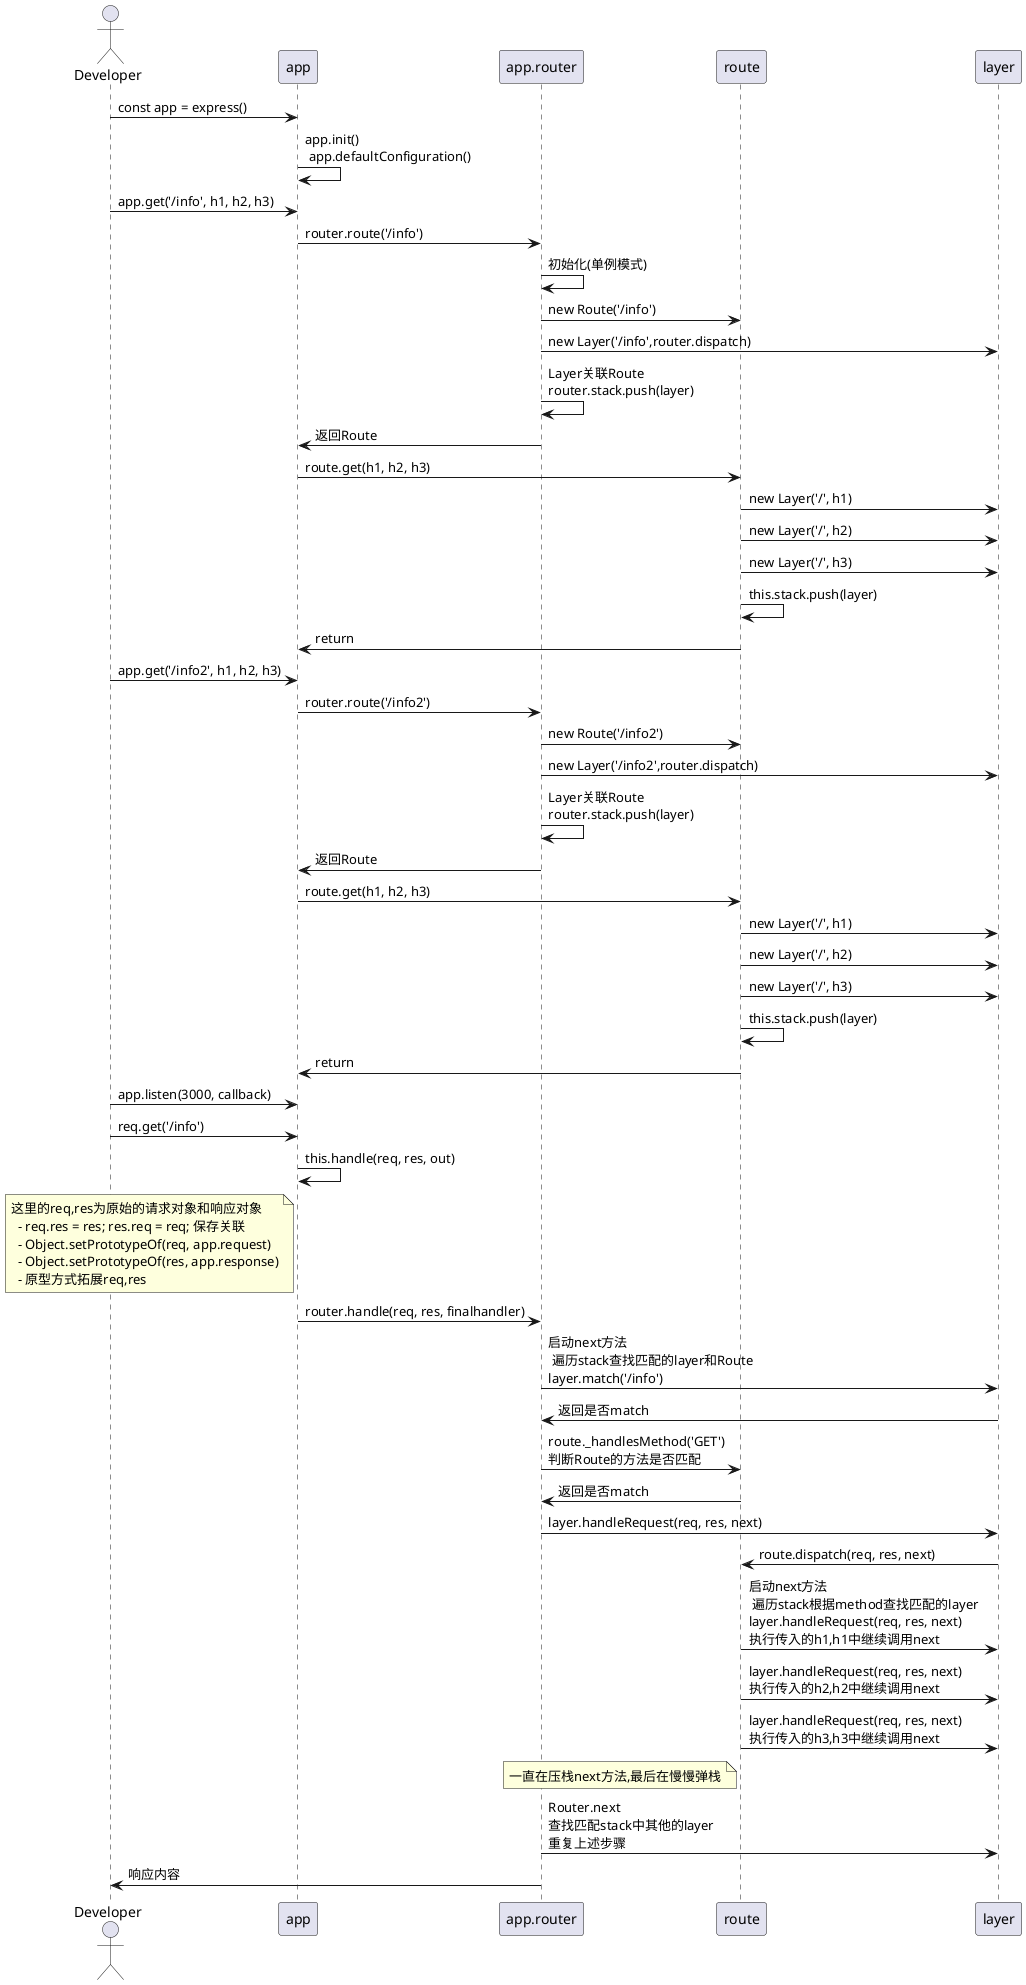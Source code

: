 @startuml ExpressSimplifiedSequence
actor Developer
participant "app" as Application
participant "app.router" as Router
participant "route" as Route
participant "layer" as Layer


' 应用初始化
Developer -> Application: const app = express()
Application -> Application: app.init() \n app.defaultConfiguration()

' 注册/info路由
Developer -> Application: app.get('/info', h1, h2, h3)
Application -> Router: router.route('/info')
Router -> Router: 初始化(单例模式)
Router -> Route: new Route('/info')
Router -> Layer: new Layer('/info',router.dispatch)
Router -> Router: Layer关联Route\nrouter.stack.push(layer)
Router -> Application: 返回Route
Application -> Route: route.get(h1, h2, h3)
Route -> Layer: new Layer('/', h1)
Route -> Layer: new Layer('/', h2)
Route -> Layer: new Layer('/', h3)
Route -> Route: this.stack.push(layer)
Route -> Application: return

' 注册/info2路由
Developer -> Application: app.get('/info2', h1, h2, h3)
Application -> Router: router.route('/info2')
Router -> Route: new Route('/info2')
Router -> Layer: new Layer('/info2',router.dispatch)
Router -> Router: Layer关联Route\nrouter.stack.push(layer)
Router -> Application: 返回Route
Application -> Route: route.get(h1, h2, h3)
Route -> Layer: new Layer('/', h1)
Route -> Layer: new Layer('/', h2)
Route -> Layer: new Layer('/', h3)
Route -> Route: this.stack.push(layer)
Route -> Application: return


' 启动服务器
Developer -> Application: app.listen(3000, callback)

' 创建请求
Developer -> Application: req.get('/info')
Application -> Application: this.handle(req, res, out)
note left of Application
这里的req,res为原始的请求对象和响应对象
  - req.res = res; res.req = req; 保存关联
  - Object.setPrototypeOf(req, app.request) 
  - Object.setPrototypeOf(res, app.response)
  - 原型方式拓展req,res
end note
Application -> Router: router.handle(req, res, finalhandler)
Router -> Layer: 启动next方法 \n 遍历stack查找匹配的layer和Route \nlayer.match('/info')
Layer -> Router: 返回是否match
Router -> Route: route._handlesMethod('GET')\n判断Route的方法是否匹配
Route -> Router: 返回是否match
Router -> Layer: layer.handleRequest(req, res, next)
Layer -> Route: route.dispatch(req, res, next)
Route -> Layer: 启动next方法 \n 遍历stack根据method查找匹配的layer \nlayer.handleRequest(req, res, next)\n执行传入的h1,h1中继续调用next

Route -> Layer: layer.handleRequest(req, res, next)\n执行传入的h2,h2中继续调用next
Route -> Layer: layer.handleRequest(req, res, next)\n执行传入的h3,h3中继续调用next
note left of Route
一直在压栈next方法,最后在慢慢弹栈
end note

Router -> Layer: Router.next\n查找匹配stack中其他的layer\n重复上述步骤
Router -> Developer: 响应内容

@enduml